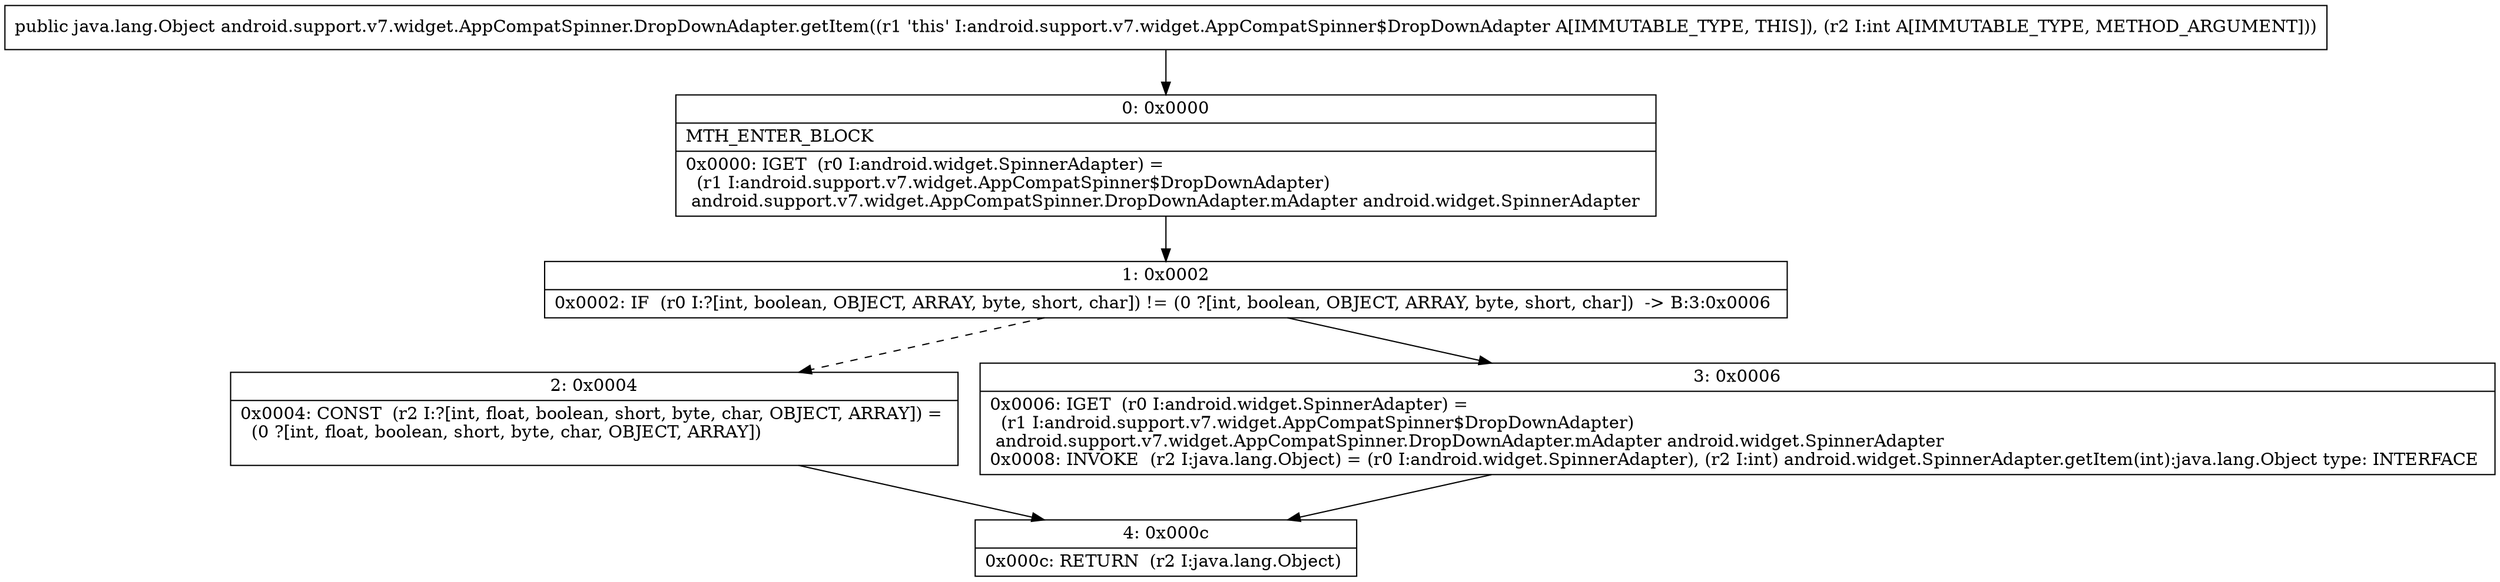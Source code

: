 digraph "CFG forandroid.support.v7.widget.AppCompatSpinner.DropDownAdapter.getItem(I)Ljava\/lang\/Object;" {
Node_0 [shape=record,label="{0\:\ 0x0000|MTH_ENTER_BLOCK\l|0x0000: IGET  (r0 I:android.widget.SpinnerAdapter) = \l  (r1 I:android.support.v7.widget.AppCompatSpinner$DropDownAdapter)\l android.support.v7.widget.AppCompatSpinner.DropDownAdapter.mAdapter android.widget.SpinnerAdapter \l}"];
Node_1 [shape=record,label="{1\:\ 0x0002|0x0002: IF  (r0 I:?[int, boolean, OBJECT, ARRAY, byte, short, char]) != (0 ?[int, boolean, OBJECT, ARRAY, byte, short, char])  \-\> B:3:0x0006 \l}"];
Node_2 [shape=record,label="{2\:\ 0x0004|0x0004: CONST  (r2 I:?[int, float, boolean, short, byte, char, OBJECT, ARRAY]) = \l  (0 ?[int, float, boolean, short, byte, char, OBJECT, ARRAY])\l \l}"];
Node_3 [shape=record,label="{3\:\ 0x0006|0x0006: IGET  (r0 I:android.widget.SpinnerAdapter) = \l  (r1 I:android.support.v7.widget.AppCompatSpinner$DropDownAdapter)\l android.support.v7.widget.AppCompatSpinner.DropDownAdapter.mAdapter android.widget.SpinnerAdapter \l0x0008: INVOKE  (r2 I:java.lang.Object) = (r0 I:android.widget.SpinnerAdapter), (r2 I:int) android.widget.SpinnerAdapter.getItem(int):java.lang.Object type: INTERFACE \l}"];
Node_4 [shape=record,label="{4\:\ 0x000c|0x000c: RETURN  (r2 I:java.lang.Object) \l}"];
MethodNode[shape=record,label="{public java.lang.Object android.support.v7.widget.AppCompatSpinner.DropDownAdapter.getItem((r1 'this' I:android.support.v7.widget.AppCompatSpinner$DropDownAdapter A[IMMUTABLE_TYPE, THIS]), (r2 I:int A[IMMUTABLE_TYPE, METHOD_ARGUMENT])) }"];
MethodNode -> Node_0;
Node_0 -> Node_1;
Node_1 -> Node_2[style=dashed];
Node_1 -> Node_3;
Node_2 -> Node_4;
Node_3 -> Node_4;
}

